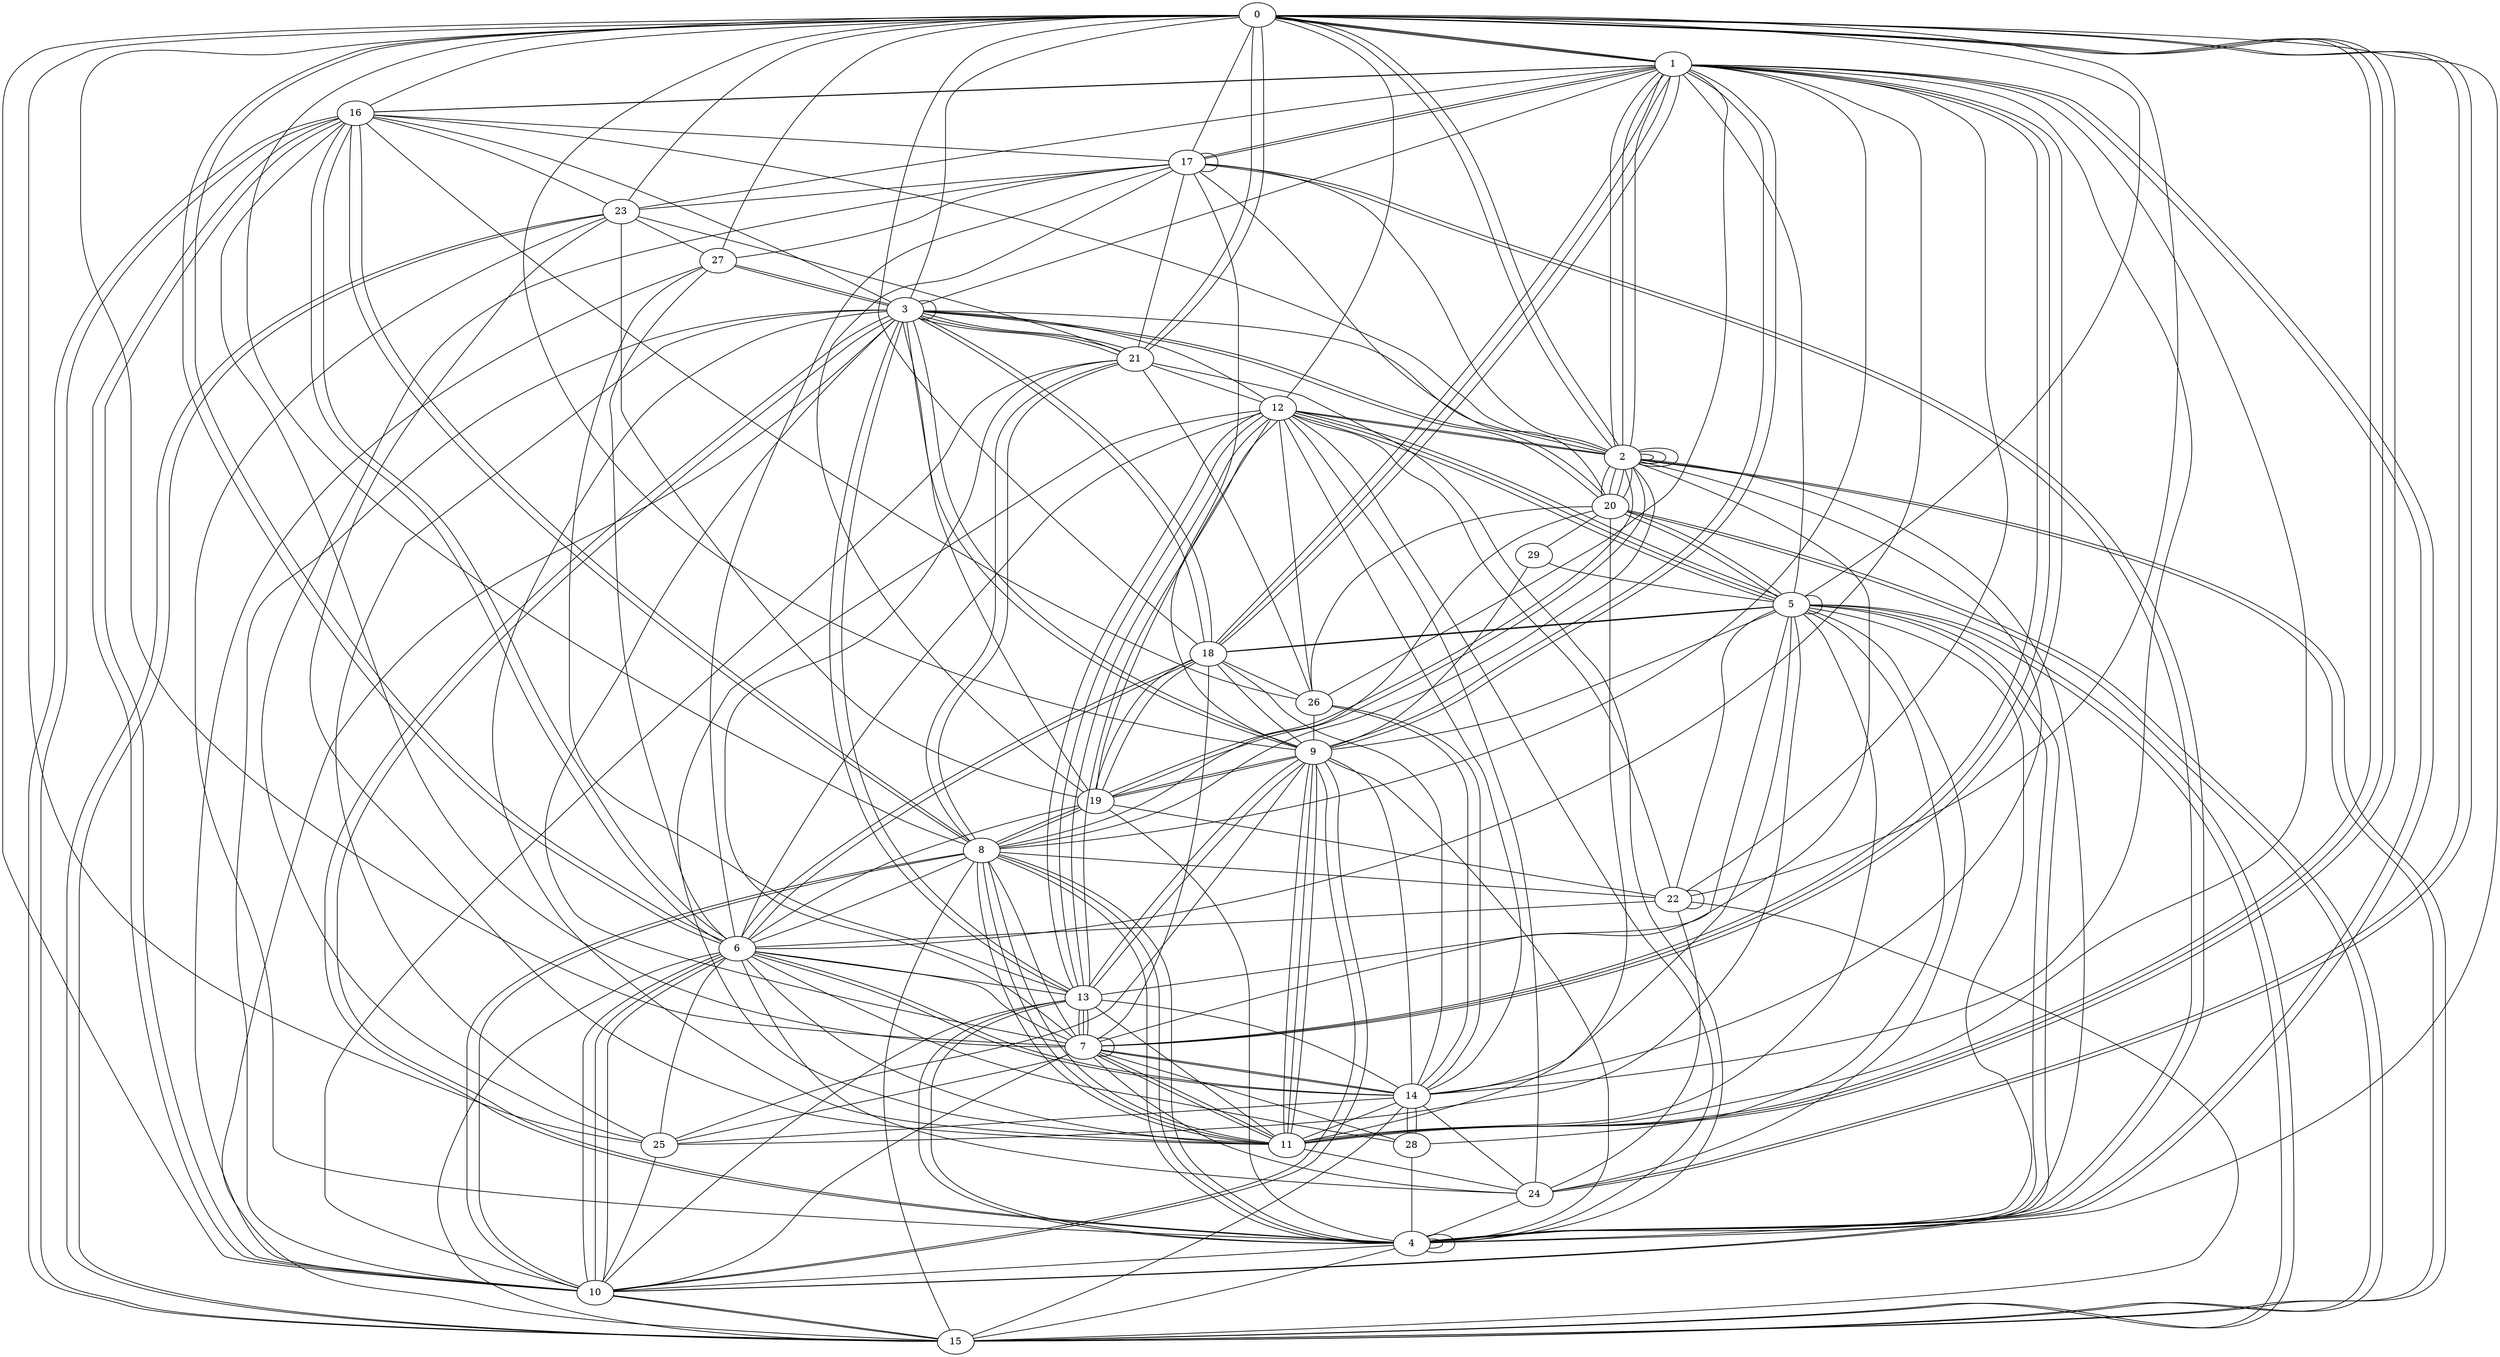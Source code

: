 graph G {
0;
1;
2;
3;
4;
5;
6;
7;
8;
9;
10;
11;
12;
13;
14;
15;
16;
17;
18;
19;
20;
21;
22;
23;
24;
25;
26;
27;
28;
29;
24--22 ;
2--19 ;
20--15 ;
12--14 ;
1--16 ;
4--15 ;
22--6 ;
26--9 ;
4--4 ;
29--5 ;
3--19 ;
14--6 ;
22--0 ;
17--1 ;
16--15 ;
0--11 ;
11--7 ;
8--10 ;
26--16 ;
10--8 ;
4--17 ;
6--27 ;
20--2 ;
13--4 ;
17--17 ;
8--0 ;
14--13 ;
18--1 ;
19--17 ;
6--12 ;
10--6 ;
2--2 ;
10--15 ;
16--15 ;
0--6 ;
23--0 ;
2--16 ;
3--10 ;
23--27 ;
2--2 ;
12--11 ;
11--13 ;
21--17 ;
9--17 ;
18--5 ;
1--6 ;
15--2 ;
9--11 ;
7--21 ;
5--20 ;
25--3 ;
25--0 ;
18--6 ;
1--11 ;
1--5 ;
25--10 ;
26--1 ;
2--17 ;
25--9 ;
1--4 ;
8--2 ;
8--21 ;
12--26 ;
6--15 ;
0--18 ;
1--9 ;
9--19 ;
6--13 ;
16--17 ;
9--11 ;
3--3 ;
0--24 ;
12--2 ;
0--2 ;
7--5 ;
0--11 ;
8--6 ;
1--0 ;
11--24 ;
14--11 ;
4--8 ;
16--10 ;
9--3 ;
7--16 ;
11--8 ;
1--0 ;
8--21 ;
5--14 ;
18--1 ;
13--4 ;
3--4 ;
20--8 ;
24--6 ;
28--5 ;
16--6 ;
1--7 ;
9--11 ;
13--9 ;
2--20 ;
24--7 ;
9--19 ;
7--8 ;
3--18 ;
21--12 ;
21--4 ;
13--7 ;
19--12 ;
2--2 ;
22--12 ;
27--13 ;
2--12 ;
3--16 ;
21--3 ;
0--1 ;
22--15 ;
25--17 ;
9--13 ;
24--5 ;
18--19 ;
0--6 ;
5--12 ;
7--11 ;
4--5 ;
1--14 ;
1--2 ;
4--3 ;
1--8 ;
5--11 ;
10--6 ;
17--23 ;
15--20 ;
8--4 ;
8--16 ;
6--16 ;
9--1 ;
3--20 ;
4--2 ;
8--11 ;
12--13 ;
27--17 ;
0--4 ;
15--5 ;
4--9 ;
5--5 ;
14--26 ;
19--8 ;
20--17 ;
0--12 ;
12--3 ;
21--10 ;
12--5 ;
11--23 ;
3--7 ;
7--18 ;
12--13 ;
3--11 ;
23--1 ;
13--12 ;
3--0 ;
4--10 ;
2--1 ;
17--6 ;
26--20 ;
18--19 ;
0--9 ;
6--10 ;
13--3 ;
3--27 ;
3--21 ;
14--2 ;
23--4 ;
3--21 ;
10--5 ;
10--15 ;
13--3 ;
15--23 ;
14--24 ;
3--15 ;
14--28 ;
7--1 ;
9--3 ;
4--4 ;
22--1 ;
6--25 ;
7--14 ;
7--6 ;
9--29 ;
4--1 ;
17--1 ;
16--1 ;
0--21 ;
7--13 ;
9--14 ;
21--23 ;
18--26 ;
28--6 ;
8--15 ;
15--23 ;
18--3 ;
14--25 ;
23--16 ;
11--6 ;
9--10 ;
12--13 ;
4--8 ;
6--19 ;
19--23 ;
0--24 ;
0--10 ;
18--1 ;
3--1 ;
14--6 ;
2--13 ;
20--29 ;
7--10 ;
5--20 ;
2--0 ;
9--10 ;
0--27 ;
15--5 ;
11--8 ;
28--14 ;
22--19 ;
13--7 ;
5--0 ;
1--7 ;
5--18 ;
6--18 ;
20--3 ;
5--10 ;
28--7 ;
5--12 ;
24--4 ;
8--22 ;
2--15 ;
1--2 ;
0--7 ;
4--19 ;
4--12 ;
0--17 ;
26--21 ;
19--8 ;
7--14 ;
25--5 ;
7--25 ;
22--22 ;
18--14 ;
20--11 ;
0--21 ;
12--24 ;
27--3 ;
7--7 ;
10--16 ;
2--20 ;
16--0 ;
14--26 ;
22--5 ;
14--15 ;
19--2 ;
0--11 ;
10--27 ;
5--9 ;
8--16 ;
2--3 ;
13--10 ;
20--2 ;
9--18 ;
4--17 ;
28--4 ;
}
